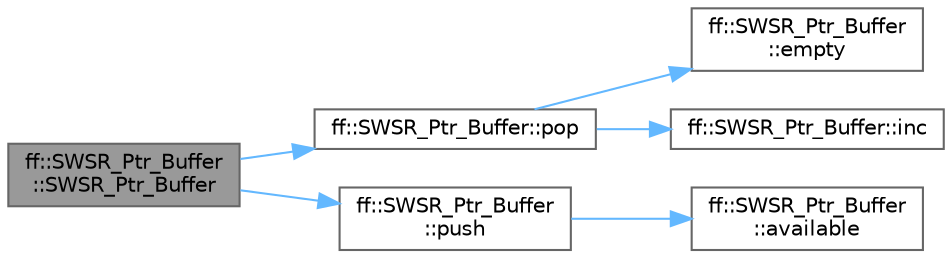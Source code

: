 digraph "ff::SWSR_Ptr_Buffer::SWSR_Ptr_Buffer"
{
 // LATEX_PDF_SIZE
  bgcolor="transparent";
  edge [fontname=Helvetica,fontsize=10,labelfontname=Helvetica,labelfontsize=10];
  node [fontname=Helvetica,fontsize=10,shape=box,height=0.2,width=0.4];
  rankdir="LR";
  Node1 [id="Node000001",label="ff::SWSR_Ptr_Buffer\l::SWSR_Ptr_Buffer",height=0.2,width=0.4,color="gray40", fillcolor="grey60", style="filled", fontcolor="black",tooltip=" "];
  Node1 -> Node2 [id="edge1_Node000001_Node000002",color="steelblue1",style="solid",tooltip=" "];
  Node2 [id="Node000002",label="ff::SWSR_Ptr_Buffer::pop",height=0.2,width=0.4,color="grey40", fillcolor="white", style="filled",URL="$classff_1_1_s_w_s_r___ptr___buffer.html#ab1e24ef6aa082aca6d1b2d12d10abbbd",tooltip=" "];
  Node2 -> Node3 [id="edge2_Node000002_Node000003",color="steelblue1",style="solid",tooltip=" "];
  Node3 [id="Node000003",label="ff::SWSR_Ptr_Buffer\l::empty",height=0.2,width=0.4,color="grey40", fillcolor="white", style="filled",URL="$classff_1_1_s_w_s_r___ptr___buffer.html#a2700fc8ac668868195894ca54aedacaa",tooltip=" "];
  Node2 -> Node4 [id="edge3_Node000002_Node000004",color="steelblue1",style="solid",tooltip=" "];
  Node4 [id="Node000004",label="ff::SWSR_Ptr_Buffer::inc",height=0.2,width=0.4,color="grey40", fillcolor="white", style="filled",URL="$classff_1_1_s_w_s_r___ptr___buffer.html#af1f3fbe8bafd0b14fd33e23413de2492",tooltip=" "];
  Node1 -> Node5 [id="edge4_Node000001_Node000005",color="steelblue1",style="solid",tooltip=" "];
  Node5 [id="Node000005",label="ff::SWSR_Ptr_Buffer\l::push",height=0.2,width=0.4,color="grey40", fillcolor="white", style="filled",URL="$classff_1_1_s_w_s_r___ptr___buffer.html#a77bed50b424708f67cc629a540586fba",tooltip=" "];
  Node5 -> Node6 [id="edge5_Node000005_Node000006",color="steelblue1",style="solid",tooltip=" "];
  Node6 [id="Node000006",label="ff::SWSR_Ptr_Buffer\l::available",height=0.2,width=0.4,color="grey40", fillcolor="white", style="filled",URL="$classff_1_1_s_w_s_r___ptr___buffer.html#a92ae06039c2a3f41373c219f5261ed00",tooltip=" "];
}
